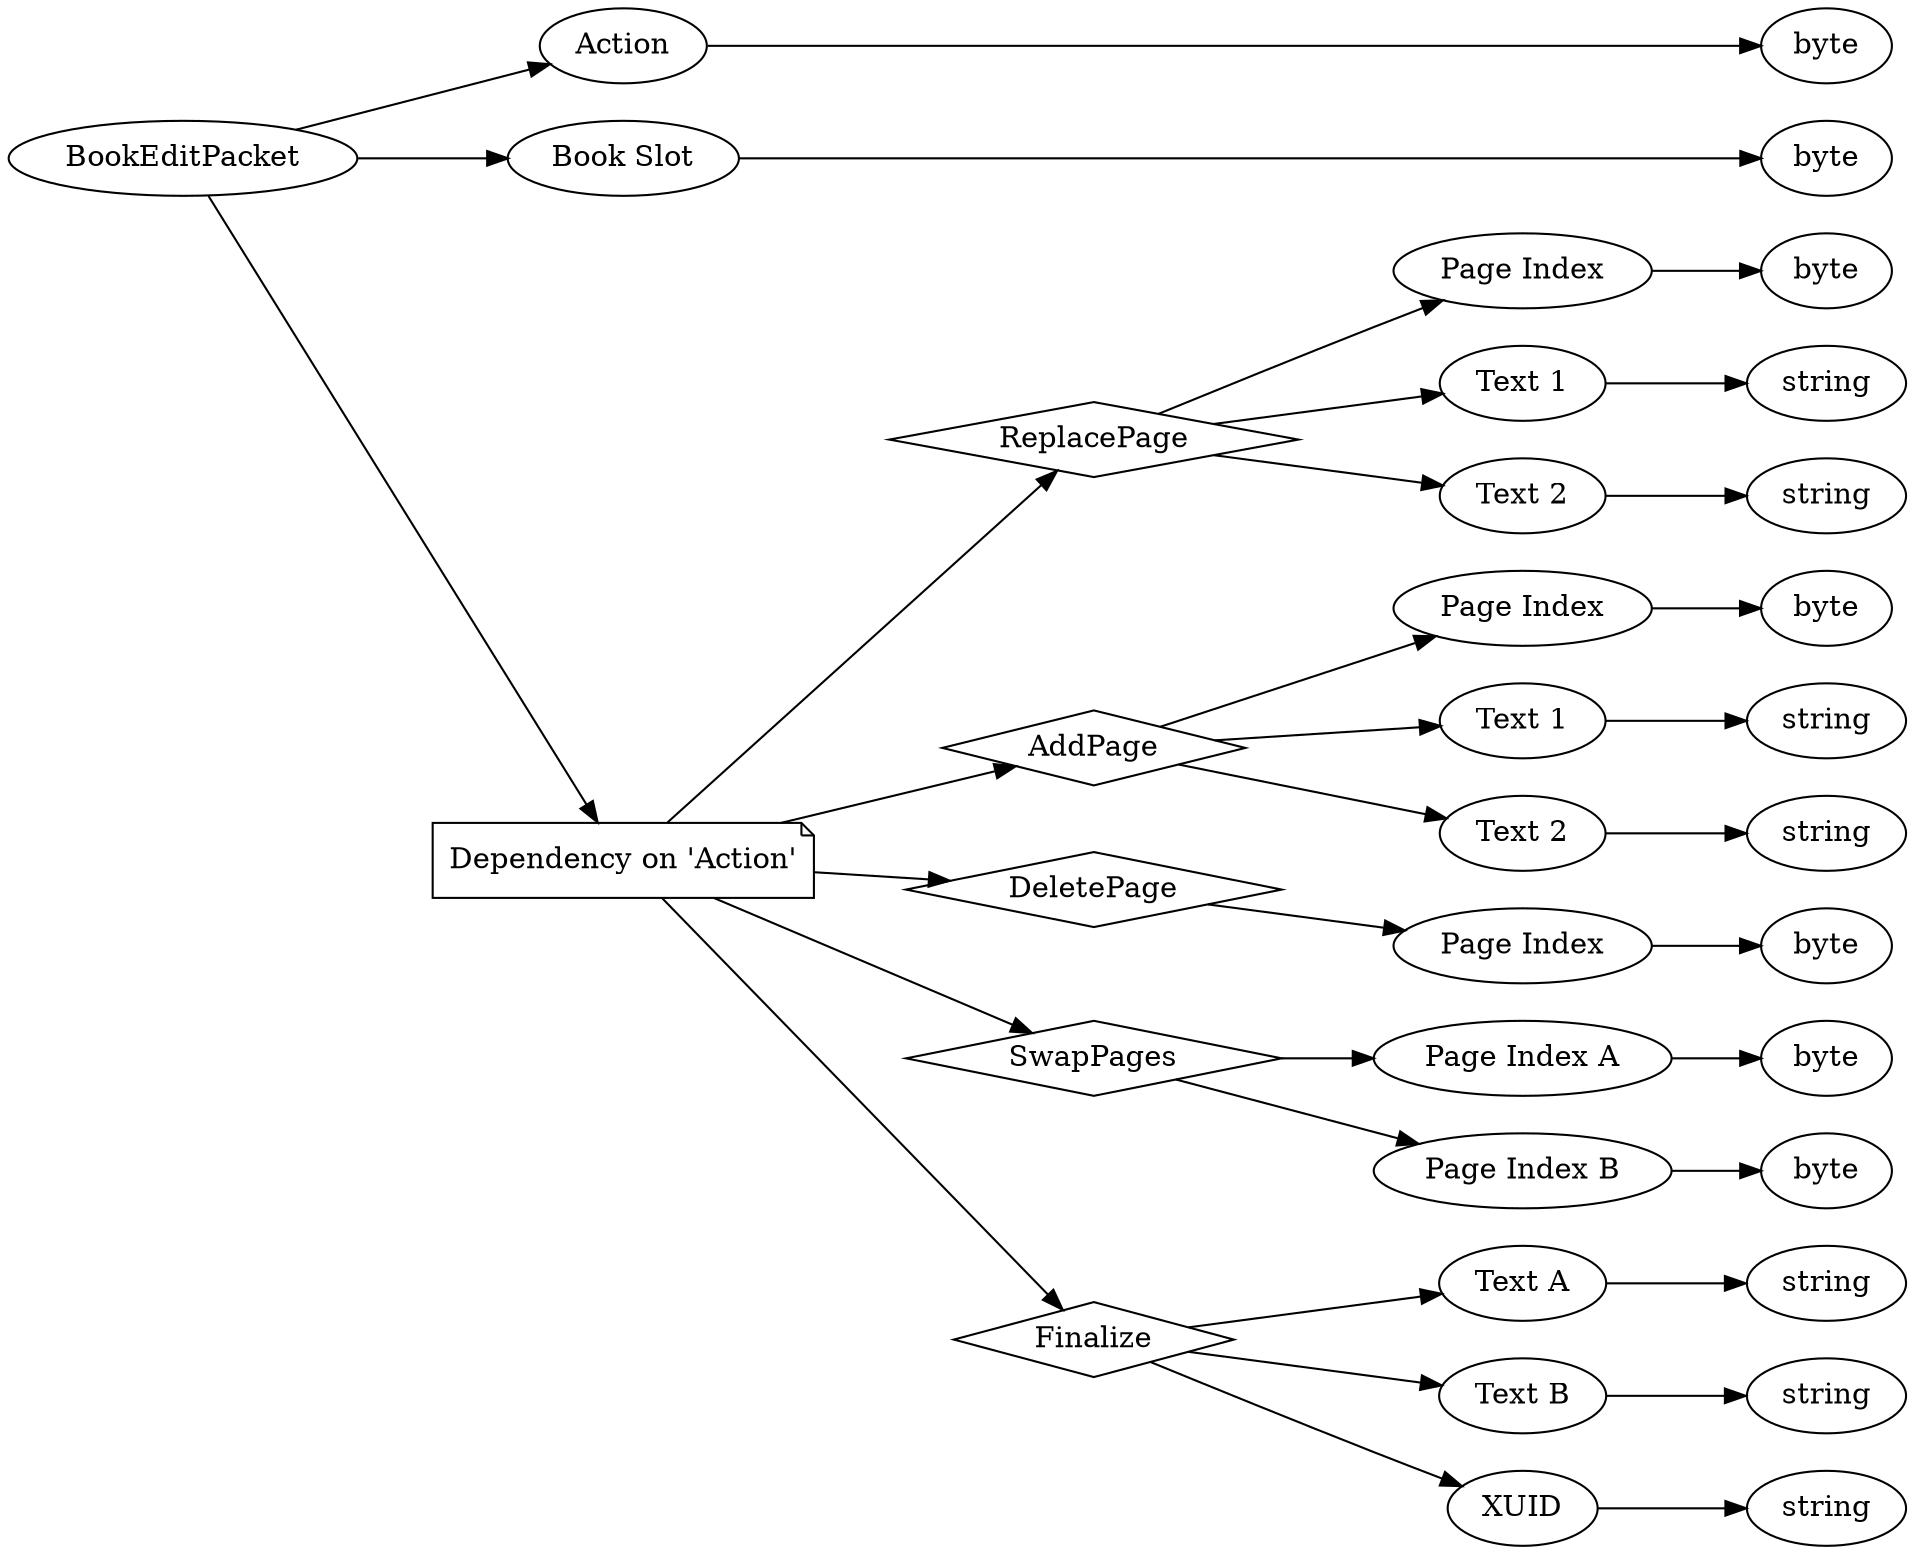 digraph "BookEditPacket" {
rankdir = LR
0
0 -> 1
1 -> 2
0 -> 3
3 -> 4
0 -> 5
5 -> 6
6 -> 7
7 -> 8
6 -> 9
9 -> 10
6 -> 11
11 -> 12
5 -> 13
13 -> 14
14 -> 15
13 -> 16
16 -> 17
13 -> 18
18 -> 19
5 -> 20
20 -> 21
21 -> 22
5 -> 23
23 -> 24
24 -> 25
23 -> 26
26 -> 27
5 -> 28
28 -> 29
29 -> 30
28 -> 31
31 -> 32
28 -> 33
33 -> 34

0 [label="BookEditPacket",comment="name: \"BookEditPacket\", typeName: \"\", id: 0, branchId: 97, recurseId: -1, attributes: 0, notes: \"\""];
1 [label="Action",comment="name: \"Action\", typeName: \"\", id: 1, branchId: 0, recurseId: -1, attributes: 0, notes: \"\""];
2 [label="byte",comment="name: \"byte\", typeName: \"\", id: 2, branchId: 0, recurseId: -1, attributes: 512, notes: \"\""];
3 [label="Book Slot",comment="name: \"Book Slot\", typeName: \"\", id: 3, branchId: 0, recurseId: -1, attributes: 0, notes: \"\""];
4 [label="byte",comment="name: \"byte\", typeName: \"\", id: 4, branchId: 0, recurseId: -1, attributes: 512, notes: \"\""];
5 [label="Dependency on 'Action'",shape=note,comment="name: \"Dependency on 'Action'\", typeName: \"\", id: 5, branchId: 0, recurseId: -1, attributes: 2, notes: \"\""];
6 [label="ReplacePage",shape=diamond,comment="name: \"ReplacePage\", typeName: \"\", id: 6, branchId: 0, recurseId: -1, attributes: 4, notes: \"\""];
7 [label="Page Index",comment="name: \"Page Index\", typeName: \"\", id: 7, branchId: 0, recurseId: -1, attributes: 0, notes: \"\""];
8 [label="byte",comment="name: \"byte\", typeName: \"\", id: 8, branchId: 0, recurseId: -1, attributes: 512, notes: \"\""];
9 [label="Text 1",comment="name: \"Text 1\", typeName: \"\", id: 9, branchId: 0, recurseId: -1, attributes: 0, notes: \"\""];
10 [label="string",comment="name: \"string\", typeName: \"\", id: 10, branchId: 0, recurseId: -1, attributes: 512, notes: \"\""];
11 [label="Text 2",comment="name: \"Text 2\", typeName: \"\", id: 11, branchId: 0, recurseId: -1, attributes: 0, notes: \"\""];
12 [label="string",comment="name: \"string\", typeName: \"\", id: 12, branchId: 0, recurseId: -1, attributes: 512, notes: \"\""];
13 [label="AddPage",shape=diamond,comment="name: \"AddPage\", typeName: \"\", id: 13, branchId: 1, recurseId: -1, attributes: 4, notes: \"\""];
14 [label="Page Index",comment="name: \"Page Index\", typeName: \"\", id: 14, branchId: 0, recurseId: -1, attributes: 0, notes: \"\""];
15 [label="byte",comment="name: \"byte\", typeName: \"\", id: 15, branchId: 0, recurseId: -1, attributes: 512, notes: \"\""];
16 [label="Text 1",comment="name: \"Text 1\", typeName: \"\", id: 16, branchId: 0, recurseId: -1, attributes: 0, notes: \"\""];
17 [label="string",comment="name: \"string\", typeName: \"\", id: 17, branchId: 0, recurseId: -1, attributes: 512, notes: \"\""];
18 [label="Text 2",comment="name: \"Text 2\", typeName: \"\", id: 18, branchId: 0, recurseId: -1, attributes: 0, notes: \"\""];
19 [label="string",comment="name: \"string\", typeName: \"\", id: 19, branchId: 0, recurseId: -1, attributes: 512, notes: \"\""];
20 [label="DeletePage",shape=diamond,comment="name: \"DeletePage\", typeName: \"\", id: 20, branchId: 2, recurseId: -1, attributes: 4, notes: \"\""];
21 [label="Page Index",comment="name: \"Page Index\", typeName: \"\", id: 21, branchId: 0, recurseId: -1, attributes: 0, notes: \"\""];
22 [label="byte",comment="name: \"byte\", typeName: \"\", id: 22, branchId: 0, recurseId: -1, attributes: 512, notes: \"\""];
23 [label="SwapPages",shape=diamond,comment="name: \"SwapPages\", typeName: \"\", id: 23, branchId: 3, recurseId: -1, attributes: 4, notes: \"\""];
24 [label="Page Index A",comment="name: \"Page Index A\", typeName: \"\", id: 24, branchId: 0, recurseId: -1, attributes: 0, notes: \"\""];
25 [label="byte",comment="name: \"byte\", typeName: \"\", id: 25, branchId: 0, recurseId: -1, attributes: 512, notes: \"\""];
26 [label="Page Index B",comment="name: \"Page Index B\", typeName: \"\", id: 26, branchId: 0, recurseId: -1, attributes: 0, notes: \"\""];
27 [label="byte",comment="name: \"byte\", typeName: \"\", id: 27, branchId: 0, recurseId: -1, attributes: 512, notes: \"\""];
28 [label="Finalize",shape=diamond,comment="name: \"Finalize\", typeName: \"\", id: 28, branchId: 4, recurseId: -1, attributes: 4, notes: \"\""];
29 [label="Text A",comment="name: \"Text A\", typeName: \"\", id: 29, branchId: 0, recurseId: -1, attributes: 0, notes: \"\""];
30 [label="string",comment="name: \"string\", typeName: \"\", id: 30, branchId: 0, recurseId: -1, attributes: 512, notes: \"\""];
31 [label="Text B",comment="name: \"Text B\", typeName: \"\", id: 31, branchId: 0, recurseId: -1, attributes: 0, notes: \"\""];
32 [label="string",comment="name: \"string\", typeName: \"\", id: 32, branchId: 0, recurseId: -1, attributes: 512, notes: \"\""];
33 [label="XUID",comment="name: \"XUID\", typeName: \"\", id: 33, branchId: 0, recurseId: -1, attributes: 0, notes: \"\""];
34 [label="string",comment="name: \"string\", typeName: \"\", id: 34, branchId: 0, recurseId: -1, attributes: 512, notes: \"\""];
{ rank = max;2;4;8;10;12;15;17;19;22;25;27;30;32;34}

}
